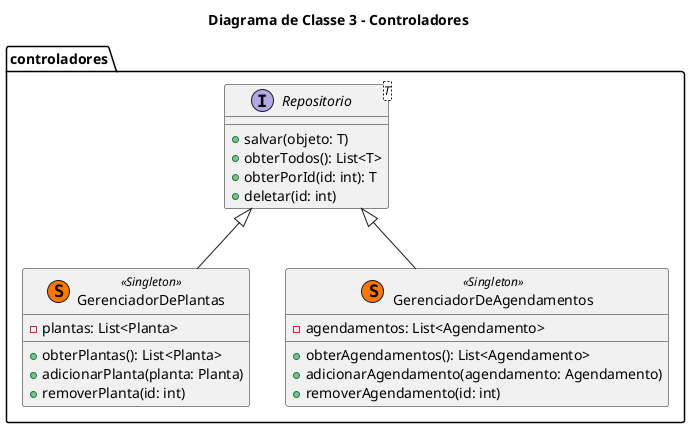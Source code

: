 @startuml Diagrama_Classe_3
title Diagrama de Classe 3 - Controladores

package controladores {
  interface Repositorio<T> {
    +salvar(objeto: T)
    +obterTodos(): List<T>
    +obterPorId(id: int): T
    +deletar(id: int)
  }

  class GerenciadorDePlantas << (S,#FF7700) Singleton >> {
    -plantas: List<Planta>
    +obterPlantas(): List<Planta>
    +adicionarPlanta(planta: Planta)
    +removerPlanta(id: int)
  }

  class GerenciadorDeAgendamentos << (S,#FF7700) Singleton >> {
    -agendamentos: List<Agendamento>
    +obterAgendamentos(): List<Agendamento>
    +adicionarAgendamento(agendamento: Agendamento)
    +removerAgendamento(id: int)
  }

  Repositorio <|-- GerenciadorDePlantas
  Repositorio <|-- GerenciadorDeAgendamentos
}
@enduml
